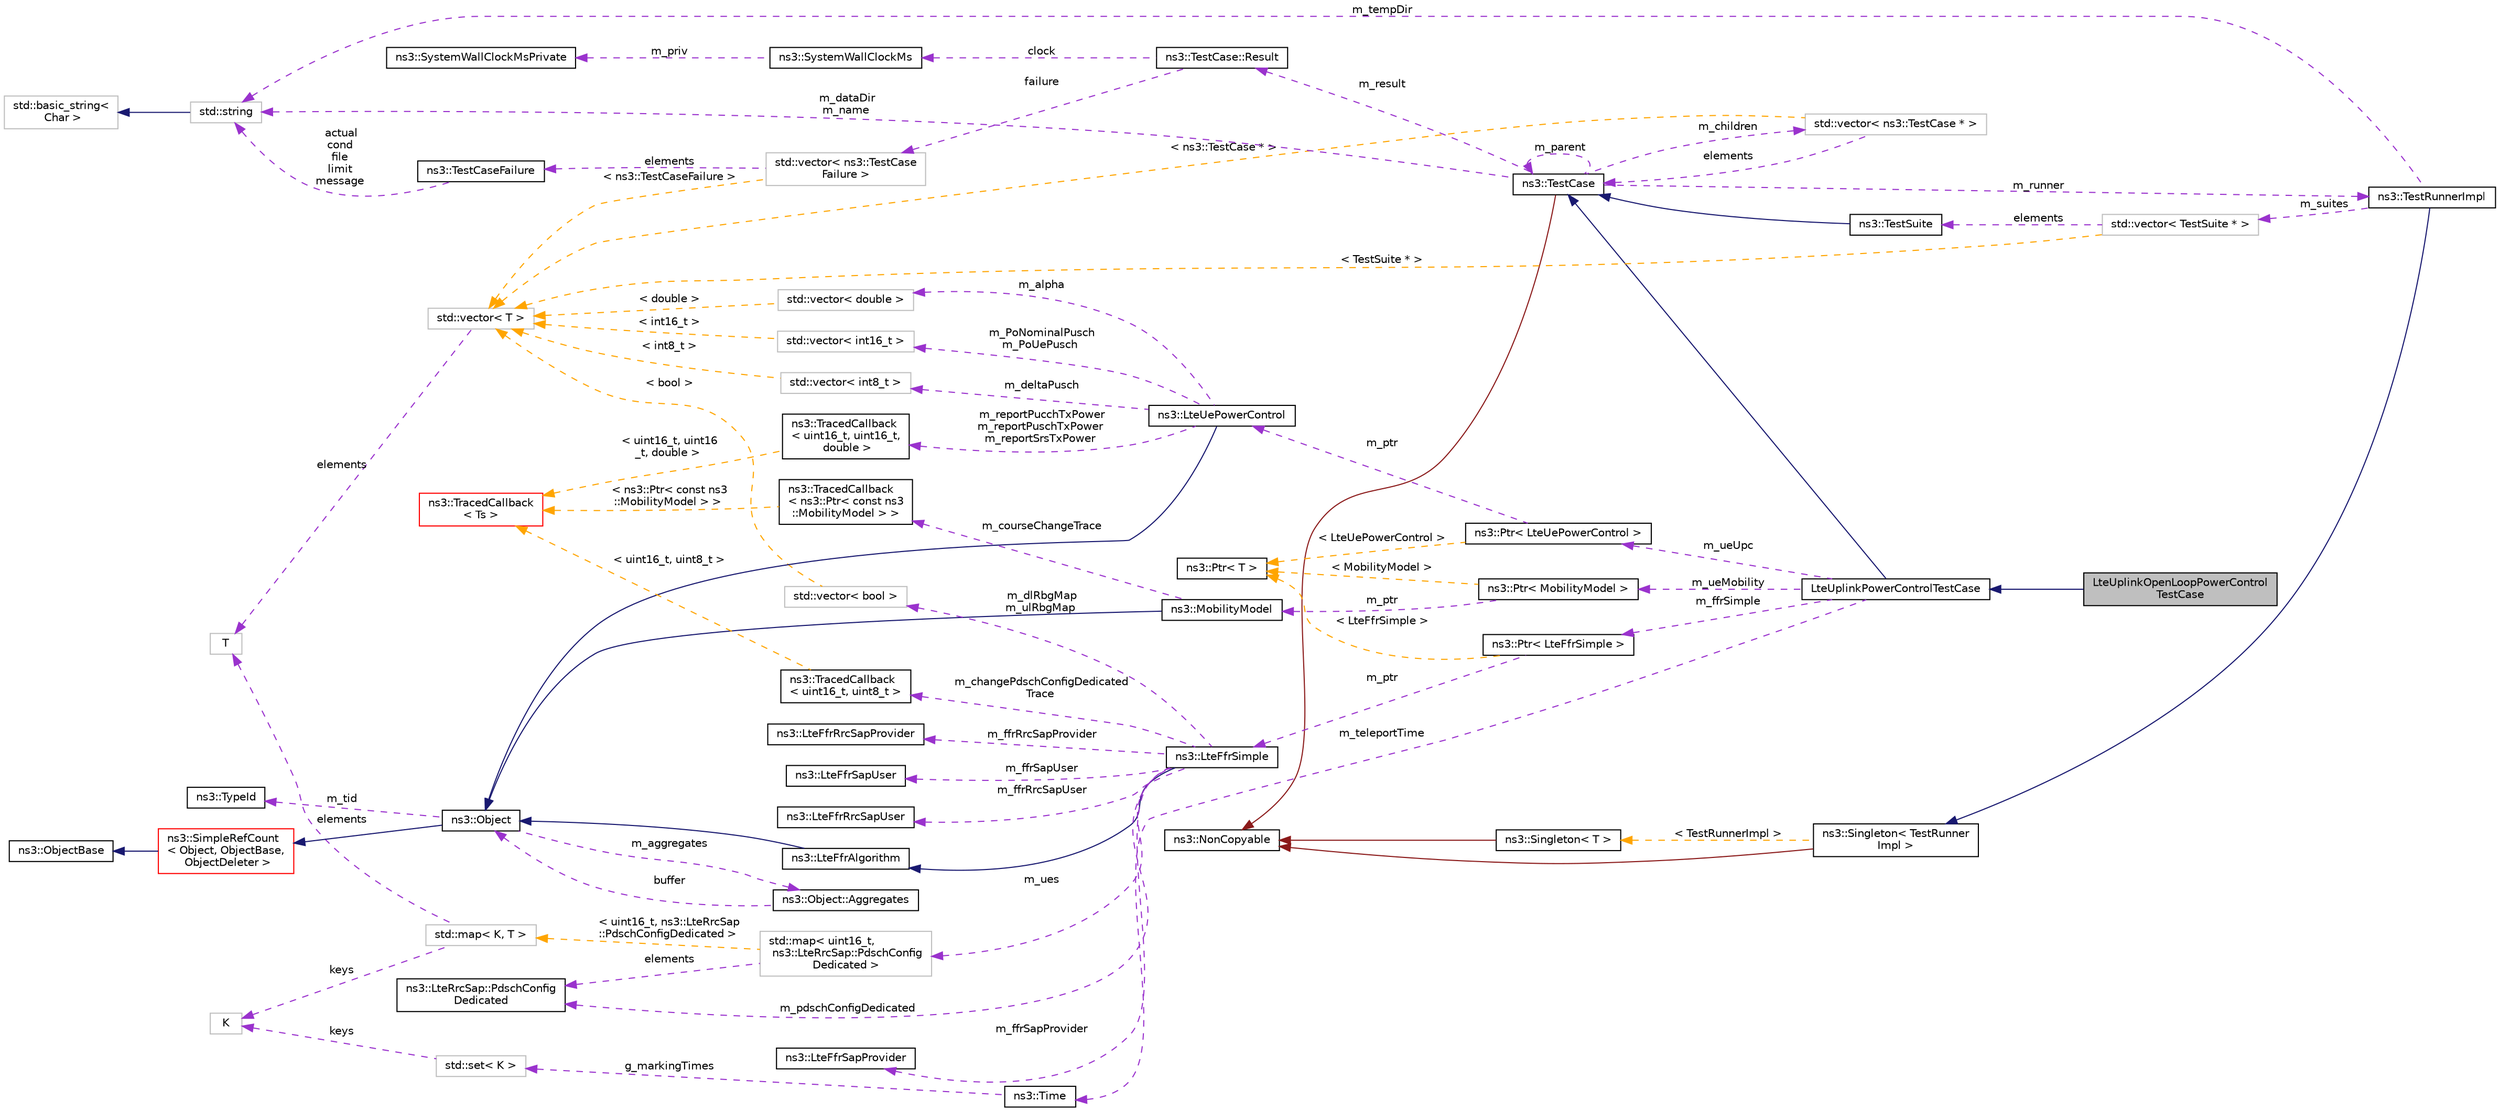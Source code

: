 digraph "LteUplinkOpenLoopPowerControlTestCase"
{
 // LATEX_PDF_SIZE
  edge [fontname="Helvetica",fontsize="10",labelfontname="Helvetica",labelfontsize="10"];
  node [fontname="Helvetica",fontsize="10",shape=record];
  rankdir="LR";
  Node1 [label="LteUplinkOpenLoopPowerControl\lTestCase",height=0.2,width=0.4,color="black", fillcolor="grey75", style="filled", fontcolor="black",tooltip="Lte Uplink Open Loop Power Control Test Case."];
  Node2 -> Node1 [dir="back",color="midnightblue",fontsize="10",style="solid",fontname="Helvetica"];
  Node2 [label="LteUplinkPowerControlTestCase",height=0.2,width=0.4,color="black", fillcolor="white", style="filled",URL="$class_lte_uplink_power_control_test_case.html",tooltip="Lte Uplink Power Control Test Case."];
  Node3 -> Node2 [dir="back",color="midnightblue",fontsize="10",style="solid",fontname="Helvetica"];
  Node3 [label="ns3::TestCase",height=0.2,width=0.4,color="black", fillcolor="white", style="filled",URL="$classns3_1_1_test_case.html",tooltip="encapsulates test code"];
  Node4 -> Node3 [dir="back",color="firebrick4",fontsize="10",style="solid",fontname="Helvetica"];
  Node4 [label="ns3::NonCopyable",height=0.2,width=0.4,color="black", fillcolor="white", style="filled",URL="$classns3_1_1_non_copyable.html",tooltip="A base class for (non-Singleton) objects which shouldn't be copied."];
  Node5 -> Node3 [dir="back",color="darkorchid3",fontsize="10",style="dashed",label=" m_children" ,fontname="Helvetica"];
  Node5 [label="std::vector\< ns3::TestCase * \>",height=0.2,width=0.4,color="grey75", fillcolor="white", style="filled",tooltip=" "];
  Node3 -> Node5 [dir="back",color="darkorchid3",fontsize="10",style="dashed",label=" elements" ,fontname="Helvetica"];
  Node6 -> Node5 [dir="back",color="orange",fontsize="10",style="dashed",label=" \< ns3::TestCase * \>" ,fontname="Helvetica"];
  Node6 [label="std::vector\< T \>",height=0.2,width=0.4,color="grey75", fillcolor="white", style="filled",tooltip=" "];
  Node7 -> Node6 [dir="back",color="darkorchid3",fontsize="10",style="dashed",label=" elements" ,fontname="Helvetica"];
  Node7 [label="T",height=0.2,width=0.4,color="grey75", fillcolor="white", style="filled",tooltip=" "];
  Node8 -> Node3 [dir="back",color="darkorchid3",fontsize="10",style="dashed",label=" m_dataDir\nm_name" ,fontname="Helvetica"];
  Node8 [label="std::string",height=0.2,width=0.4,color="grey75", fillcolor="white", style="filled",tooltip=" "];
  Node9 -> Node8 [dir="back",color="midnightblue",fontsize="10",style="solid",fontname="Helvetica"];
  Node9 [label="std::basic_string\<\l Char \>",height=0.2,width=0.4,color="grey75", fillcolor="white", style="filled",tooltip=" "];
  Node10 -> Node3 [dir="back",color="darkorchid3",fontsize="10",style="dashed",label=" m_runner" ,fontname="Helvetica"];
  Node10 [label="ns3::TestRunnerImpl",height=0.2,width=0.4,color="black", fillcolor="white", style="filled",URL="$classns3_1_1_test_runner_impl.html",tooltip="Container for all tests."];
  Node11 -> Node10 [dir="back",color="midnightblue",fontsize="10",style="solid",fontname="Helvetica"];
  Node11 [label="ns3::Singleton\< TestRunner\lImpl \>",height=0.2,width=0.4,color="black", fillcolor="white", style="filled",URL="$classns3_1_1_singleton.html",tooltip=" "];
  Node4 -> Node11 [dir="back",color="firebrick4",fontsize="10",style="solid",fontname="Helvetica"];
  Node12 -> Node11 [dir="back",color="orange",fontsize="10",style="dashed",label=" \< TestRunnerImpl \>" ,fontname="Helvetica"];
  Node12 [label="ns3::Singleton\< T \>",height=0.2,width=0.4,color="black", fillcolor="white", style="filled",URL="$classns3_1_1_singleton.html",tooltip="A template singleton."];
  Node4 -> Node12 [dir="back",color="firebrick4",fontsize="10",style="solid",fontname="Helvetica"];
  Node13 -> Node10 [dir="back",color="darkorchid3",fontsize="10",style="dashed",label=" m_suites" ,fontname="Helvetica"];
  Node13 [label="std::vector\< TestSuite * \>",height=0.2,width=0.4,color="grey75", fillcolor="white", style="filled",tooltip=" "];
  Node14 -> Node13 [dir="back",color="darkorchid3",fontsize="10",style="dashed",label=" elements" ,fontname="Helvetica"];
  Node14 [label="ns3::TestSuite",height=0.2,width=0.4,color="black", fillcolor="white", style="filled",URL="$classns3_1_1_test_suite.html",tooltip="A suite of tests to run."];
  Node3 -> Node14 [dir="back",color="midnightblue",fontsize="10",style="solid",fontname="Helvetica"];
  Node6 -> Node13 [dir="back",color="orange",fontsize="10",style="dashed",label=" \< TestSuite * \>" ,fontname="Helvetica"];
  Node8 -> Node10 [dir="back",color="darkorchid3",fontsize="10",style="dashed",label=" m_tempDir" ,fontname="Helvetica"];
  Node3 -> Node3 [dir="back",color="darkorchid3",fontsize="10",style="dashed",label=" m_parent" ,fontname="Helvetica"];
  Node15 -> Node3 [dir="back",color="darkorchid3",fontsize="10",style="dashed",label=" m_result" ,fontname="Helvetica"];
  Node15 [label="ns3::TestCase::Result",height=0.2,width=0.4,color="black", fillcolor="white", style="filled",URL="$structns3_1_1_test_case_1_1_result.html",tooltip="Container for results from a TestCase."];
  Node16 -> Node15 [dir="back",color="darkorchid3",fontsize="10",style="dashed",label=" failure" ,fontname="Helvetica"];
  Node16 [label="std::vector\< ns3::TestCase\lFailure \>",height=0.2,width=0.4,color="grey75", fillcolor="white", style="filled",tooltip=" "];
  Node17 -> Node16 [dir="back",color="darkorchid3",fontsize="10",style="dashed",label=" elements" ,fontname="Helvetica"];
  Node17 [label="ns3::TestCaseFailure",height=0.2,width=0.4,color="black", fillcolor="white", style="filled",URL="$structns3_1_1_test_case_failure.html",tooltip="Container for details of a test failure."];
  Node8 -> Node17 [dir="back",color="darkorchid3",fontsize="10",style="dashed",label=" actual\ncond\nfile\nlimit\nmessage" ,fontname="Helvetica"];
  Node6 -> Node16 [dir="back",color="orange",fontsize="10",style="dashed",label=" \< ns3::TestCaseFailure \>" ,fontname="Helvetica"];
  Node18 -> Node15 [dir="back",color="darkorchid3",fontsize="10",style="dashed",label=" clock" ,fontname="Helvetica"];
  Node18 [label="ns3::SystemWallClockMs",height=0.2,width=0.4,color="black", fillcolor="white", style="filled",URL="$classns3_1_1_system_wall_clock_ms.html",tooltip="Measure elapsed wall clock time in milliseconds."];
  Node19 -> Node18 [dir="back",color="darkorchid3",fontsize="10",style="dashed",label=" m_priv" ,fontname="Helvetica"];
  Node19 [label="ns3::SystemWallClockMsPrivate",height=0.2,width=0.4,color="black", fillcolor="white", style="filled",URL="$classns3_1_1_system_wall_clock_ms_private.html",tooltip="System-dependent implementation for SystemWallClockMs."];
  Node20 -> Node2 [dir="back",color="darkorchid3",fontsize="10",style="dashed",label=" m_ueUpc" ,fontname="Helvetica"];
  Node20 [label="ns3::Ptr\< LteUePowerControl \>",height=0.2,width=0.4,color="black", fillcolor="white", style="filled",URL="$classns3_1_1_ptr.html",tooltip=" "];
  Node21 -> Node20 [dir="back",color="darkorchid3",fontsize="10",style="dashed",label=" m_ptr" ,fontname="Helvetica"];
  Node21 [label="ns3::LteUePowerControl",height=0.2,width=0.4,color="black", fillcolor="white", style="filled",URL="$classns3_1_1_lte_ue_power_control.html",tooltip="This class realizes Uplink Power Control functionality."];
  Node22 -> Node21 [dir="back",color="midnightblue",fontsize="10",style="solid",fontname="Helvetica"];
  Node22 [label="ns3::Object",height=0.2,width=0.4,color="black", fillcolor="white", style="filled",URL="$classns3_1_1_object.html",tooltip="A base class which provides memory management and object aggregation."];
  Node23 -> Node22 [dir="back",color="midnightblue",fontsize="10",style="solid",fontname="Helvetica"];
  Node23 [label="ns3::SimpleRefCount\l\< Object, ObjectBase,\l ObjectDeleter \>",height=0.2,width=0.4,color="red", fillcolor="white", style="filled",URL="$classns3_1_1_simple_ref_count.html",tooltip=" "];
  Node24 -> Node23 [dir="back",color="midnightblue",fontsize="10",style="solid",fontname="Helvetica"];
  Node24 [label="ns3::ObjectBase",height=0.2,width=0.4,color="black", fillcolor="white", style="filled",URL="$classns3_1_1_object_base.html",tooltip="Anchor the ns-3 type and attribute system."];
  Node27 -> Node22 [dir="back",color="darkorchid3",fontsize="10",style="dashed",label=" m_tid" ,fontname="Helvetica"];
  Node27 [label="ns3::TypeId",height=0.2,width=0.4,color="black", fillcolor="white", style="filled",URL="$classns3_1_1_type_id.html",tooltip="a unique identifier for an interface."];
  Node28 -> Node22 [dir="back",color="darkorchid3",fontsize="10",style="dashed",label=" m_aggregates" ,fontname="Helvetica"];
  Node28 [label="ns3::Object::Aggregates",height=0.2,width=0.4,color="black", fillcolor="white", style="filled",URL="$structns3_1_1_object_1_1_aggregates.html",tooltip="The list of Objects aggregated to this one."];
  Node22 -> Node28 [dir="back",color="darkorchid3",fontsize="10",style="dashed",label=" buffer" ,fontname="Helvetica"];
  Node29 -> Node21 [dir="back",color="darkorchid3",fontsize="10",style="dashed",label=" m_reportPucchTxPower\nm_reportPuschTxPower\nm_reportSrsTxPower" ,fontname="Helvetica"];
  Node29 [label="ns3::TracedCallback\l\< uint16_t, uint16_t,\l double \>",height=0.2,width=0.4,color="black", fillcolor="white", style="filled",URL="$classns3_1_1_traced_callback.html",tooltip=" "];
  Node30 -> Node29 [dir="back",color="orange",fontsize="10",style="dashed",label=" \< uint16_t, uint16\l_t, double \>" ,fontname="Helvetica"];
  Node30 [label="ns3::TracedCallback\l\< Ts \>",height=0.2,width=0.4,color="red", fillcolor="white", style="filled",URL="$classns3_1_1_traced_callback.html",tooltip="Forward calls to a chain of Callback."];
  Node40 -> Node21 [dir="back",color="darkorchid3",fontsize="10",style="dashed",label=" m_deltaPusch" ,fontname="Helvetica"];
  Node40 [label="std::vector\< int8_t \>",height=0.2,width=0.4,color="grey75", fillcolor="white", style="filled",tooltip=" "];
  Node6 -> Node40 [dir="back",color="orange",fontsize="10",style="dashed",label=" \< int8_t \>" ,fontname="Helvetica"];
  Node41 -> Node21 [dir="back",color="darkorchid3",fontsize="10",style="dashed",label=" m_PoNominalPusch\nm_PoUePusch" ,fontname="Helvetica"];
  Node41 [label="std::vector\< int16_t \>",height=0.2,width=0.4,color="grey75", fillcolor="white", style="filled",tooltip=" "];
  Node6 -> Node41 [dir="back",color="orange",fontsize="10",style="dashed",label=" \< int16_t \>" ,fontname="Helvetica"];
  Node42 -> Node21 [dir="back",color="darkorchid3",fontsize="10",style="dashed",label=" m_alpha" ,fontname="Helvetica"];
  Node42 [label="std::vector\< double \>",height=0.2,width=0.4,color="grey75", fillcolor="white", style="filled",tooltip=" "];
  Node6 -> Node42 [dir="back",color="orange",fontsize="10",style="dashed",label=" \< double \>" ,fontname="Helvetica"];
  Node37 -> Node20 [dir="back",color="orange",fontsize="10",style="dashed",label=" \< LteUePowerControl \>" ,fontname="Helvetica"];
  Node37 [label="ns3::Ptr\< T \>",height=0.2,width=0.4,color="black", fillcolor="white", style="filled",URL="$classns3_1_1_ptr.html",tooltip="Smart pointer class similar to boost::intrusive_ptr."];
  Node43 -> Node2 [dir="back",color="darkorchid3",fontsize="10",style="dashed",label=" m_ffrSimple" ,fontname="Helvetica"];
  Node43 [label="ns3::Ptr\< LteFfrSimple \>",height=0.2,width=0.4,color="black", fillcolor="white", style="filled",URL="$classns3_1_1_ptr.html",tooltip=" "];
  Node44 -> Node43 [dir="back",color="darkorchid3",fontsize="10",style="dashed",label=" m_ptr" ,fontname="Helvetica"];
  Node44 [label="ns3::LteFfrSimple",height=0.2,width=0.4,color="black", fillcolor="white", style="filled",URL="$classns3_1_1_lte_ffr_simple.html",tooltip="Simple Frequency Reuse algorithm implementation which uses only 1 sub-band."];
  Node45 -> Node44 [dir="back",color="midnightblue",fontsize="10",style="solid",fontname="Helvetica"];
  Node45 [label="ns3::LteFfrAlgorithm",height=0.2,width=0.4,color="black", fillcolor="white", style="filled",URL="$classns3_1_1_lte_ffr_algorithm.html",tooltip="The abstract base class of a Frequency Reuse algorithm."];
  Node22 -> Node45 [dir="back",color="midnightblue",fontsize="10",style="solid",fontname="Helvetica"];
  Node46 -> Node44 [dir="back",color="darkorchid3",fontsize="10",style="dashed",label=" m_ffrSapUser" ,fontname="Helvetica"];
  Node46 [label="ns3::LteFfrSapUser",height=0.2,width=0.4,color="black", fillcolor="white", style="filled",URL="$classns3_1_1_lte_ffr_sap_user.html",tooltip="Service Access Point (SAP) offered by the eNodeB RRC instance to the Frequency Reuse algorithm instan..."];
  Node47 -> Node44 [dir="back",color="darkorchid3",fontsize="10",style="dashed",label=" m_pdschConfigDedicated" ,fontname="Helvetica"];
  Node47 [label="ns3::LteRrcSap::PdschConfig\lDedicated",height=0.2,width=0.4,color="black", fillcolor="white", style="filled",URL="$structns3_1_1_lte_rrc_sap_1_1_pdsch_config_dedicated.html",tooltip="PdschConfigDedicated structure."];
  Node48 -> Node44 [dir="back",color="darkorchid3",fontsize="10",style="dashed",label=" m_ffrSapProvider" ,fontname="Helvetica"];
  Node48 [label="ns3::LteFfrSapProvider",height=0.2,width=0.4,color="black", fillcolor="white", style="filled",URL="$classns3_1_1_lte_ffr_sap_provider.html",tooltip="Service Access Point (SAP) offered by the Frequency Reuse algorithm instance to the MAC Scheduler ins..."];
  Node49 -> Node44 [dir="back",color="darkorchid3",fontsize="10",style="dashed",label=" m_ffrRrcSapProvider" ,fontname="Helvetica"];
  Node49 [label="ns3::LteFfrRrcSapProvider",height=0.2,width=0.4,color="black", fillcolor="white", style="filled",URL="$classns3_1_1_lte_ffr_rrc_sap_provider.html",tooltip="Service Access Point (SAP) offered by the Frequency Reuse algorithm instance to the eNodeB RRC instan..."];
  Node50 -> Node44 [dir="back",color="darkorchid3",fontsize="10",style="dashed",label=" m_ues" ,fontname="Helvetica"];
  Node50 [label="std::map\< uint16_t,\l ns3::LteRrcSap::PdschConfig\lDedicated \>",height=0.2,width=0.4,color="grey75", fillcolor="white", style="filled",tooltip=" "];
  Node47 -> Node50 [dir="back",color="darkorchid3",fontsize="10",style="dashed",label=" elements" ,fontname="Helvetica"];
  Node51 -> Node50 [dir="back",color="orange",fontsize="10",style="dashed",label=" \< uint16_t, ns3::LteRrcSap\l::PdschConfigDedicated \>" ,fontname="Helvetica"];
  Node51 [label="std::map\< K, T \>",height=0.2,width=0.4,color="grey75", fillcolor="white", style="filled",tooltip=" "];
  Node52 -> Node51 [dir="back",color="darkorchid3",fontsize="10",style="dashed",label=" keys" ,fontname="Helvetica"];
  Node52 [label="K",height=0.2,width=0.4,color="grey75", fillcolor="white", style="filled",tooltip=" "];
  Node7 -> Node51 [dir="back",color="darkorchid3",fontsize="10",style="dashed",label=" elements" ,fontname="Helvetica"];
  Node53 -> Node44 [dir="back",color="darkorchid3",fontsize="10",style="dashed",label=" m_ffrRrcSapUser" ,fontname="Helvetica"];
  Node53 [label="ns3::LteFfrRrcSapUser",height=0.2,width=0.4,color="black", fillcolor="white", style="filled",URL="$classns3_1_1_lte_ffr_rrc_sap_user.html",tooltip="Service Access Point (SAP) offered by the eNodeB RRC instance to the Frequency Reuse algorithm instan..."];
  Node54 -> Node44 [dir="back",color="darkorchid3",fontsize="10",style="dashed",label=" m_changePdschConfigDedicated\lTrace" ,fontname="Helvetica"];
  Node54 [label="ns3::TracedCallback\l\< uint16_t, uint8_t \>",height=0.2,width=0.4,color="black", fillcolor="white", style="filled",URL="$classns3_1_1_traced_callback.html",tooltip=" "];
  Node30 -> Node54 [dir="back",color="orange",fontsize="10",style="dashed",label=" \< uint16_t, uint8_t \>" ,fontname="Helvetica"];
  Node55 -> Node44 [dir="back",color="darkorchid3",fontsize="10",style="dashed",label=" m_dlRbgMap\nm_ulRbgMap" ,fontname="Helvetica"];
  Node55 [label="std::vector\< bool \>",height=0.2,width=0.4,color="grey75", fillcolor="white", style="filled",tooltip=" "];
  Node6 -> Node55 [dir="back",color="orange",fontsize="10",style="dashed",label=" \< bool \>" ,fontname="Helvetica"];
  Node37 -> Node43 [dir="back",color="orange",fontsize="10",style="dashed",label=" \< LteFfrSimple \>" ,fontname="Helvetica"];
  Node56 -> Node2 [dir="back",color="darkorchid3",fontsize="10",style="dashed",label=" m_teleportTime" ,fontname="Helvetica"];
  Node56 [label="ns3::Time",height=0.2,width=0.4,color="black", fillcolor="white", style="filled",URL="$classns3_1_1_time.html",tooltip="Simulation virtual time values and global simulation resolution."];
  Node57 -> Node56 [dir="back",color="darkorchid3",fontsize="10",style="dashed",label=" g_markingTimes" ,fontname="Helvetica"];
  Node57 [label="std::set\< K \>",height=0.2,width=0.4,color="grey75", fillcolor="white", style="filled",tooltip=" "];
  Node52 -> Node57 [dir="back",color="darkorchid3",fontsize="10",style="dashed",label=" keys" ,fontname="Helvetica"];
  Node58 -> Node2 [dir="back",color="darkorchid3",fontsize="10",style="dashed",label=" m_ueMobility" ,fontname="Helvetica"];
  Node58 [label="ns3::Ptr\< MobilityModel \>",height=0.2,width=0.4,color="black", fillcolor="white", style="filled",URL="$classns3_1_1_ptr.html",tooltip=" "];
  Node59 -> Node58 [dir="back",color="darkorchid3",fontsize="10",style="dashed",label=" m_ptr" ,fontname="Helvetica"];
  Node59 [label="ns3::MobilityModel",height=0.2,width=0.4,color="black", fillcolor="white", style="filled",URL="$classns3_1_1_mobility_model.html",tooltip="Keep track of the current position and velocity of an object."];
  Node22 -> Node59 [dir="back",color="midnightblue",fontsize="10",style="solid",fontname="Helvetica"];
  Node60 -> Node59 [dir="back",color="darkorchid3",fontsize="10",style="dashed",label=" m_courseChangeTrace" ,fontname="Helvetica"];
  Node60 [label="ns3::TracedCallback\l\< ns3::Ptr\< const ns3\l::MobilityModel \> \>",height=0.2,width=0.4,color="black", fillcolor="white", style="filled",URL="$classns3_1_1_traced_callback.html",tooltip=" "];
  Node30 -> Node60 [dir="back",color="orange",fontsize="10",style="dashed",label=" \< ns3::Ptr\< const ns3\l::MobilityModel \> \>" ,fontname="Helvetica"];
  Node37 -> Node58 [dir="back",color="orange",fontsize="10",style="dashed",label=" \< MobilityModel \>" ,fontname="Helvetica"];
}

